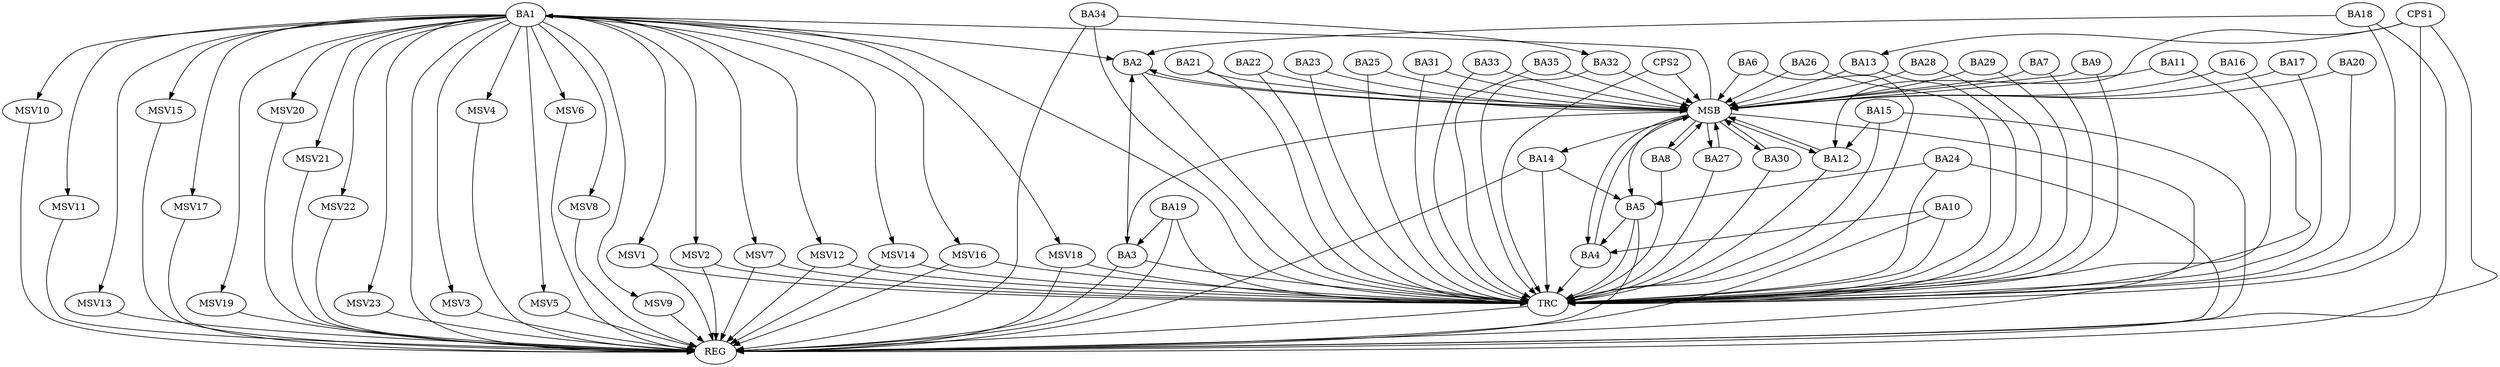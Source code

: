 strict digraph G {
  BA1 [ label="BA1" ];
  BA2 [ label="BA2" ];
  BA3 [ label="BA3" ];
  BA4 [ label="BA4" ];
  BA5 [ label="BA5" ];
  BA6 [ label="BA6" ];
  BA7 [ label="BA7" ];
  BA8 [ label="BA8" ];
  BA9 [ label="BA9" ];
  BA10 [ label="BA10" ];
  BA11 [ label="BA11" ];
  BA12 [ label="BA12" ];
  BA13 [ label="BA13" ];
  BA14 [ label="BA14" ];
  BA15 [ label="BA15" ];
  BA16 [ label="BA16" ];
  BA17 [ label="BA17" ];
  BA18 [ label="BA18" ];
  BA19 [ label="BA19" ];
  BA20 [ label="BA20" ];
  BA21 [ label="BA21" ];
  BA22 [ label="BA22" ];
  BA23 [ label="BA23" ];
  BA24 [ label="BA24" ];
  BA25 [ label="BA25" ];
  BA26 [ label="BA26" ];
  BA27 [ label="BA27" ];
  BA28 [ label="BA28" ];
  BA29 [ label="BA29" ];
  BA30 [ label="BA30" ];
  BA31 [ label="BA31" ];
  BA32 [ label="BA32" ];
  BA33 [ label="BA33" ];
  BA34 [ label="BA34" ];
  BA35 [ label="BA35" ];
  CPS1 [ label="CPS1" ];
  CPS2 [ label="CPS2" ];
  REG [ label="REG" ];
  MSB [ label="MSB" ];
  TRC [ label="TRC" ];
  MSV1 [ label="MSV1" ];
  MSV2 [ label="MSV2" ];
  MSV3 [ label="MSV3" ];
  MSV4 [ label="MSV4" ];
  MSV5 [ label="MSV5" ];
  MSV6 [ label="MSV6" ];
  MSV7 [ label="MSV7" ];
  MSV8 [ label="MSV8" ];
  MSV9 [ label="MSV9" ];
  MSV10 [ label="MSV10" ];
  MSV11 [ label="MSV11" ];
  MSV12 [ label="MSV12" ];
  MSV13 [ label="MSV13" ];
  MSV14 [ label="MSV14" ];
  MSV15 [ label="MSV15" ];
  MSV16 [ label="MSV16" ];
  MSV17 [ label="MSV17" ];
  MSV18 [ label="MSV18" ];
  MSV19 [ label="MSV19" ];
  MSV20 [ label="MSV20" ];
  MSV21 [ label="MSV21" ];
  MSV22 [ label="MSV22" ];
  MSV23 [ label="MSV23" ];
  BA1 -> BA2;
  BA3 -> BA2;
  BA5 -> BA4;
  BA10 -> BA4;
  BA14 -> BA5;
  BA15 -> BA12;
  BA18 -> BA2;
  BA19 -> BA3;
  BA24 -> BA5;
  BA34 -> BA32;
  CPS1 -> BA13;
  CPS1 -> BA12;
  BA1 -> REG;
  BA3 -> REG;
  BA5 -> REG;
  BA10 -> REG;
  BA14 -> REG;
  BA15 -> REG;
  BA18 -> REG;
  BA19 -> REG;
  BA24 -> REG;
  BA34 -> REG;
  CPS1 -> REG;
  BA2 -> MSB;
  MSB -> BA1;
  MSB -> REG;
  BA4 -> MSB;
  MSB -> BA3;
  BA6 -> MSB;
  BA7 -> MSB;
  BA8 -> MSB;
  MSB -> BA4;
  BA9 -> MSB;
  BA11 -> MSB;
  BA12 -> MSB;
  MSB -> BA2;
  BA13 -> MSB;
  BA16 -> MSB;
  BA17 -> MSB;
  BA20 -> MSB;
  BA21 -> MSB;
  BA22 -> MSB;
  MSB -> BA12;
  BA23 -> MSB;
  BA25 -> MSB;
  BA26 -> MSB;
  BA27 -> MSB;
  MSB -> BA8;
  BA28 -> MSB;
  BA29 -> MSB;
  BA30 -> MSB;
  BA31 -> MSB;
  MSB -> BA30;
  BA32 -> MSB;
  BA33 -> MSB;
  BA35 -> MSB;
  CPS2 -> MSB;
  MSB -> BA27;
  MSB -> BA5;
  MSB -> BA14;
  BA1 -> TRC;
  BA2 -> TRC;
  BA3 -> TRC;
  BA4 -> TRC;
  BA5 -> TRC;
  BA6 -> TRC;
  BA7 -> TRC;
  BA8 -> TRC;
  BA9 -> TRC;
  BA10 -> TRC;
  BA11 -> TRC;
  BA12 -> TRC;
  BA13 -> TRC;
  BA14 -> TRC;
  BA15 -> TRC;
  BA16 -> TRC;
  BA17 -> TRC;
  BA18 -> TRC;
  BA19 -> TRC;
  BA20 -> TRC;
  BA21 -> TRC;
  BA22 -> TRC;
  BA23 -> TRC;
  BA24 -> TRC;
  BA25 -> TRC;
  BA26 -> TRC;
  BA27 -> TRC;
  BA28 -> TRC;
  BA29 -> TRC;
  BA30 -> TRC;
  BA31 -> TRC;
  BA32 -> TRC;
  BA33 -> TRC;
  BA34 -> TRC;
  BA35 -> TRC;
  CPS1 -> TRC;
  CPS2 -> TRC;
  TRC -> REG;
  BA1 -> MSV1;
  BA1 -> MSV2;
  BA1 -> MSV3;
  BA1 -> MSV4;
  MSV1 -> REG;
  MSV1 -> TRC;
  MSV2 -> REG;
  MSV2 -> TRC;
  MSV3 -> REG;
  MSV4 -> REG;
  BA1 -> MSV5;
  BA1 -> MSV6;
  MSV5 -> REG;
  MSV6 -> REG;
  BA1 -> MSV7;
  MSV7 -> REG;
  MSV7 -> TRC;
  BA1 -> MSV8;
  MSV8 -> REG;
  BA1 -> MSV9;
  BA1 -> MSV10;
  BA1 -> MSV11;
  MSV9 -> REG;
  MSV10 -> REG;
  MSV11 -> REG;
  BA1 -> MSV12;
  MSV12 -> REG;
  MSV12 -> TRC;
  BA1 -> MSV13;
  MSV13 -> REG;
  BA1 -> MSV14;
  MSV14 -> REG;
  MSV14 -> TRC;
  BA1 -> MSV15;
  BA1 -> MSV16;
  MSV15 -> REG;
  MSV16 -> REG;
  MSV16 -> TRC;
  BA1 -> MSV17;
  MSV17 -> REG;
  BA1 -> MSV18;
  BA1 -> MSV19;
  MSV18 -> REG;
  MSV18 -> TRC;
  MSV19 -> REG;
  BA1 -> MSV20;
  BA1 -> MSV21;
  BA1 -> MSV22;
  BA1 -> MSV23;
  MSV20 -> REG;
  MSV21 -> REG;
  MSV22 -> REG;
  MSV23 -> REG;
}
